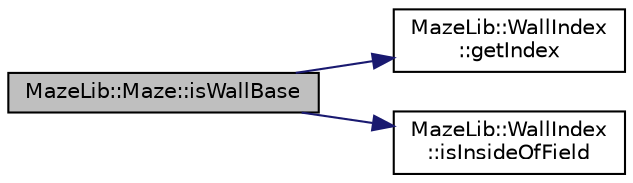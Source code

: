 digraph "MazeLib::Maze::isWallBase"
{
 // LATEX_PDF_SIZE
  edge [fontname="Helvetica",fontsize="10",labelfontname="Helvetica",labelfontsize="10"];
  node [fontname="Helvetica",fontsize="10",shape=record];
  rankdir="LR";
  Node1 [label="MazeLib::Maze::isWallBase",height=0.2,width=0.4,color="black", fillcolor="grey75", style="filled", fontcolor="black",tooltip="壁の確認のベース関数。迷路外を参照すると壁ありと返す。"];
  Node1 -> Node2 [color="midnightblue",fontsize="10",style="solid",fontname="Helvetica"];
  Node2 [label="MazeLib::WallIndex\l::getIndex",height=0.2,width=0.4,color="black", fillcolor="white", style="filled",URL="$d6/d8d/structMazeLib_1_1WallIndex.html#a28d5ca6fe2ee32fe06a7a3d1437566ff",tooltip="迷路内の壁を一意な通し番号として表現したIDを返す。 迷路外の壁の場合未定義動作となる。"];
  Node1 -> Node3 [color="midnightblue",fontsize="10",style="solid",fontname="Helvetica"];
  Node3 [label="MazeLib::WallIndex\l::isInsideOfField",height=0.2,width=0.4,color="black", fillcolor="white", style="filled",URL="$d6/d8d/structMazeLib_1_1WallIndex.html#ab17656c4ce938f11b042e14a1f6e01ce",tooltip="壁がフィールド内か判定する関数 x,y が (0,0)と(MAZE_SIZE-1,MAZE_SIZE-1)の間かつ、z が外周上にいない"];
}
